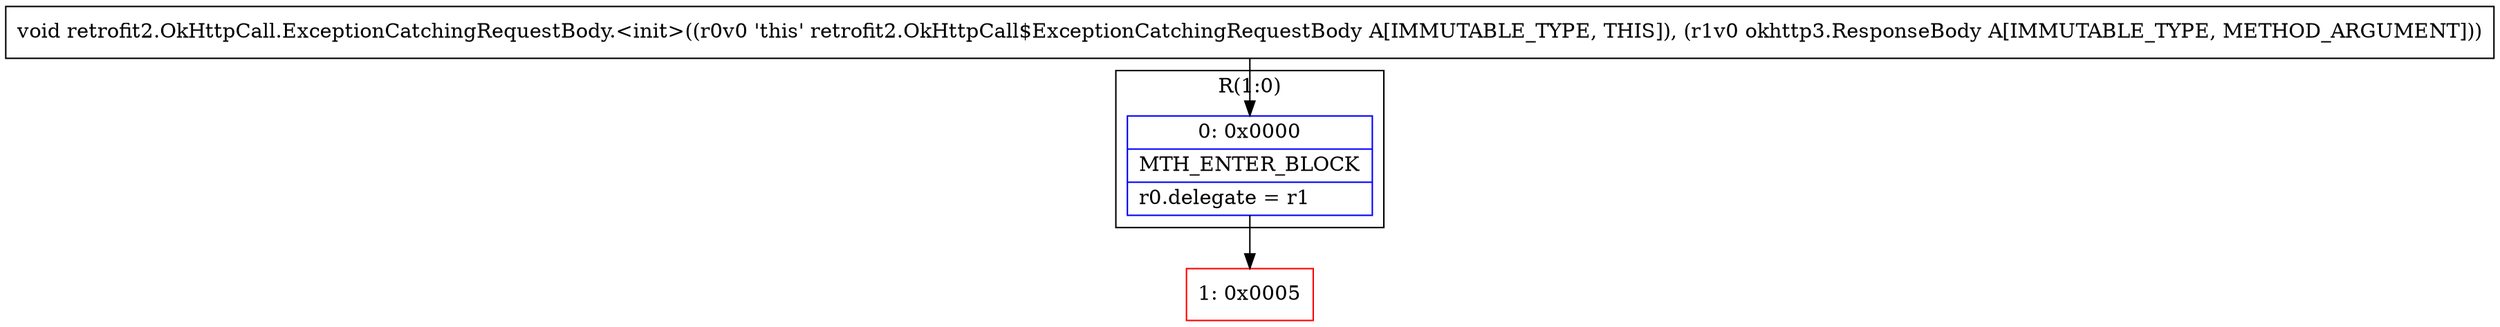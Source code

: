 digraph "CFG forretrofit2.OkHttpCall.ExceptionCatchingRequestBody.\<init\>(Lokhttp3\/ResponseBody;)V" {
subgraph cluster_Region_985556847 {
label = "R(1:0)";
node [shape=record,color=blue];
Node_0 [shape=record,label="{0\:\ 0x0000|MTH_ENTER_BLOCK\l|r0.delegate = r1\l}"];
}
Node_1 [shape=record,color=red,label="{1\:\ 0x0005}"];
MethodNode[shape=record,label="{void retrofit2.OkHttpCall.ExceptionCatchingRequestBody.\<init\>((r0v0 'this' retrofit2.OkHttpCall$ExceptionCatchingRequestBody A[IMMUTABLE_TYPE, THIS]), (r1v0 okhttp3.ResponseBody A[IMMUTABLE_TYPE, METHOD_ARGUMENT])) }"];
MethodNode -> Node_0;
Node_0 -> Node_1;
}


